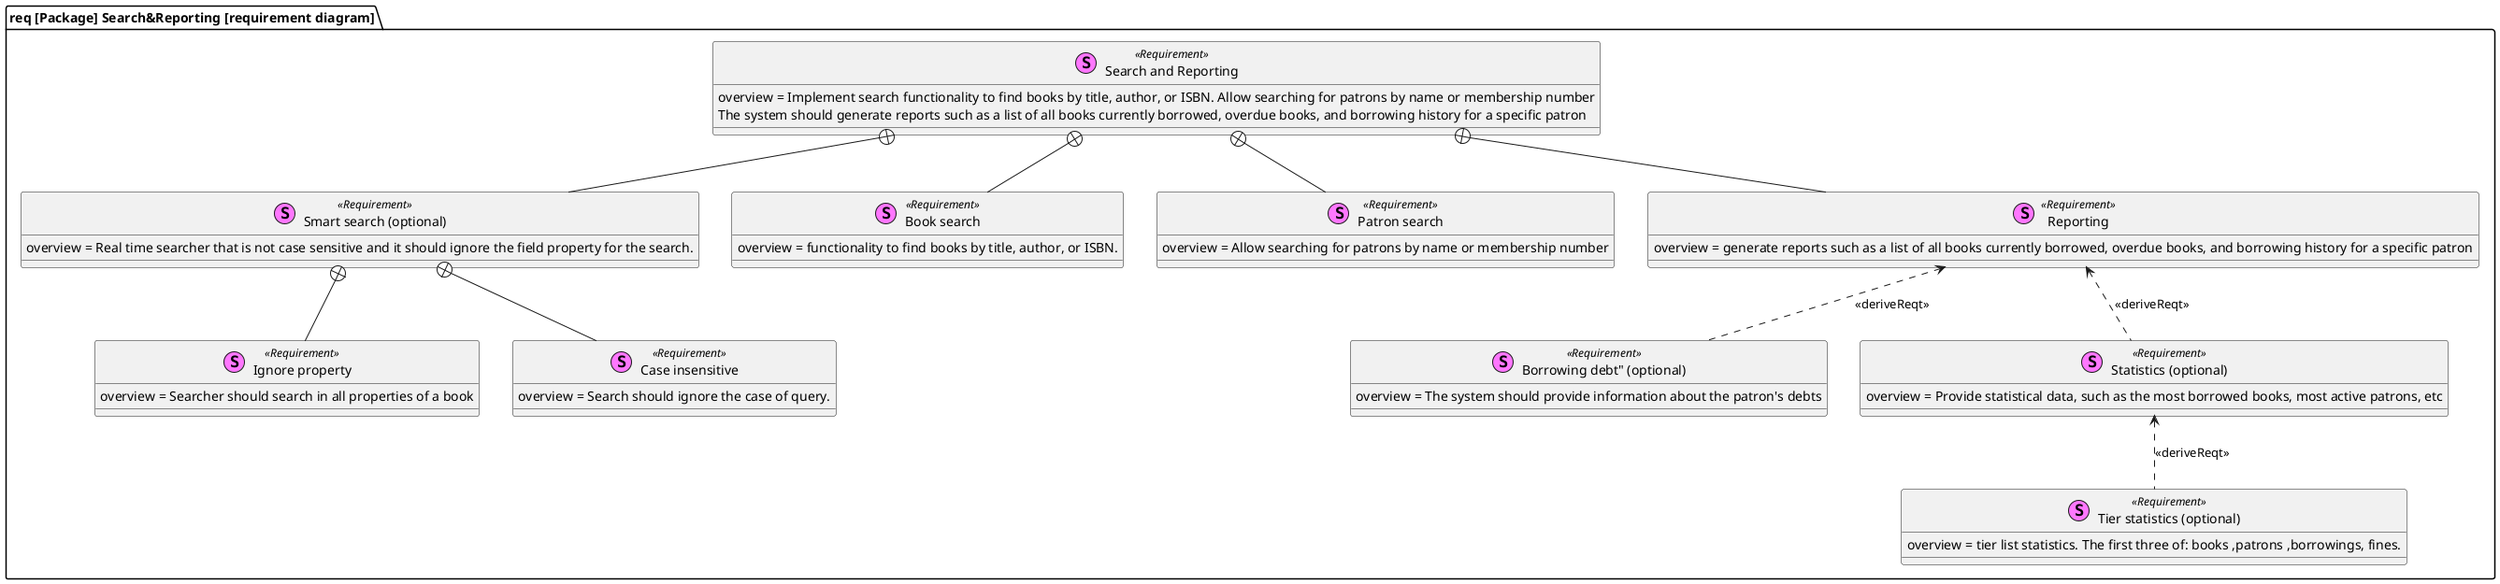 @startuml
package "req [Package] Search&Reporting [requirement diagram]" {
    stereotype "Ignore property" as field_ignore <<Requirement>> {
        overview = Searcher should search in all properties of a book
    }

    stereotype "Case insensitive" as case_search <<Requirement>> {
        overview = Search should ignore the case of query.
    }

    stereotype "Smart search (optional)" as smart_search <<Requirement>> {
        overview = Real time searcher that is not case sensitive and it should ignore the field property for the search.
    }
    smart_search +-- case_search
    smart_search +-- field_ignore

    stereotype "Book search" as book_search <<Requirement>> {
        overview = functionality to find books by title, author, or ISBN.
    }

    stereotype "Patron search" as patron_search <<Requirement>> {
        overview = Allow searching for patrons by name or membership number
    }

    stereotype "Borrowing debt" (optional)" as borrowing_debt <<Requirement>> {
        overview = The system should provide information about the patron's debts
    }

    stereotype "Tier statistics (optional)" as tier_statistics <<Requirement>> {
        overview = tier list statistics. The first three of: books ,patrons ,borrowings, fines.
    }

    stereotype "Statistics (optional)" as statistics <<Requirement>> {
        overview = Provide statistical data, such as the most borrowed books, most active patrons, etc
    }
    statistics <.. tier_statistics: <<deriveReqt>>

    stereotype "Reporting" as reporting <<Requirement>> {
        overview = generate reports such as a list of all books currently borrowed, overdue books, and borrowing history for a specific patron
    }
    reporting <.. borrowing_debt: <<deriveReqt>>
    reporting <.. statistics: <<deriveReqt>>

    stereotype "Search and Reporting" as  search_reporting <<Requirement>> {
        overview = Implement search functionality to find books by title, author, or ISBN. Allow searching for patrons by name or membership number
        The system should generate reports such as a list of all books currently borrowed, overdue books, and borrowing history for a specific patron
    }
    search_reporting +-- book_search
    search_reporting +-- patron_search
    search_reporting +-- reporting
    search_reporting +-- smart_search
}
@enduml
